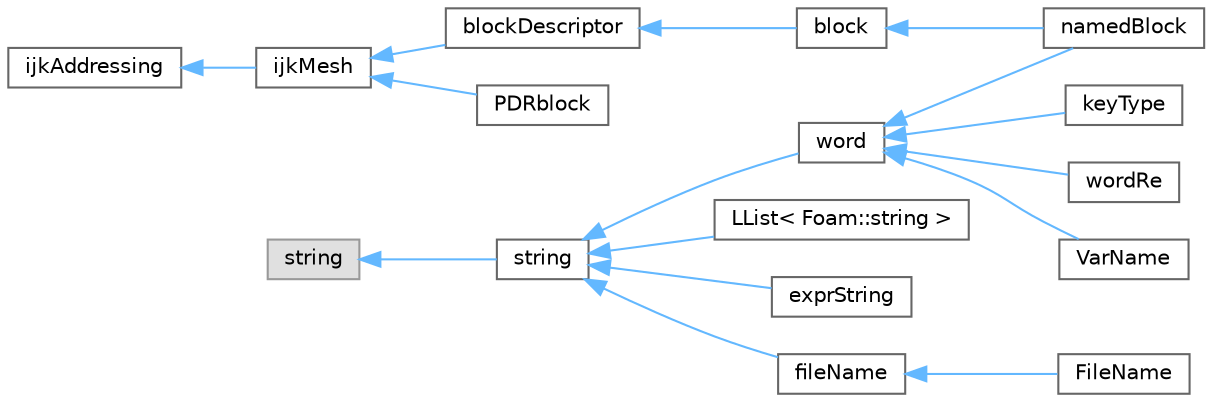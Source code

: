digraph "Graphical Class Hierarchy"
{
 // LATEX_PDF_SIZE
  bgcolor="transparent";
  edge [fontname=Helvetica,fontsize=10,labelfontname=Helvetica,labelfontsize=10];
  node [fontname=Helvetica,fontsize=10,shape=box,height=0.2,width=0.4];
  rankdir="LR";
  Node0 [id="Node000000",label="ijkAddressing",height=0.2,width=0.4,color="grey40", fillcolor="white", style="filled",URL="$classFoam_1_1ijkAddressing.html",tooltip="A simple i-j-k (row-major order) to linear addressing."];
  Node0 -> Node1 [id="edge4788_Node000000_Node000001",dir="back",color="steelblue1",style="solid",tooltip=" "];
  Node1 [id="Node000001",label="ijkMesh",height=0.2,width=0.4,color="grey40", fillcolor="white", style="filled",URL="$classFoam_1_1ijkMesh.html",tooltip="A simple i-j-k (row-major order) to linear addressing for a rectilinear mesh. Since the underlying me..."];
  Node1 -> Node2 [id="edge4789_Node000001_Node000002",dir="back",color="steelblue1",style="solid",tooltip=" "];
  Node2 [id="Node000002",label="PDRblock",height=0.2,width=0.4,color="grey40", fillcolor="white", style="filled",URL="$classFoam_1_1PDRblock.html",tooltip="A single block x-y-z rectilinear mesh addressable as i,j,k with simplified creation...."];
  Node1 -> Node3 [id="edge4790_Node000001_Node000003",dir="back",color="steelblue1",style="solid",tooltip=" "];
  Node3 [id="Node000003",label="blockDescriptor",height=0.2,width=0.4,color="grey40", fillcolor="white", style="filled",URL="$classFoam_1_1blockDescriptor.html",tooltip="Takes the description of the block and the list of curved edges and creates a list of points on edges..."];
  Node3 -> Node4 [id="edge4791_Node000003_Node000004",dir="back",color="steelblue1",style="solid",tooltip=" "];
  Node4 [id="Node000004",label="block",height=0.2,width=0.4,color="grey40", fillcolor="white", style="filled",URL="$classFoam_1_1block.html",tooltip="Creates a single block of cells from point coordinates, numbers of cells in each direction and an exp..."];
  Node4 -> Node5 [id="edge4792_Node000004_Node000005",dir="back",color="steelblue1",style="solid",tooltip=" "];
  Node5 [id="Node000005",label="namedBlock",height=0.2,width=0.4,color="grey40", fillcolor="white", style="filled",URL="$classFoam_1_1blocks_1_1namedBlock.html",tooltip="Gives name to a block."];
  Node15 [id="Node000015",label="string",height=0.2,width=0.4,color="grey60", fillcolor="#E0E0E0", style="filled",tooltip=" "];
  Node15 -> Node10 [id="edge4793_Node000015_Node000010",dir="back",color="steelblue1",style="solid",tooltip=" "];
  Node10 [id="Node000010",label="string",height=0.2,width=0.4,color="grey40", fillcolor="white", style="filled",URL="$classFoam_1_1string.html",tooltip="A class for handling character strings derived from std::string."];
  Node10 -> Node11 [id="edge4794_Node000010_Node000011",dir="back",color="steelblue1",style="solid",tooltip=" "];
  Node11 [id="Node000011",label="LList\< Foam::string \>",height=0.2,width=0.4,color="grey40", fillcolor="white", style="filled",URL="$classFoam_1_1LList.html",tooltip=" "];
  Node10 -> Node12 [id="edge4795_Node000010_Node000012",dir="back",color="steelblue1",style="solid",tooltip=" "];
  Node12 [id="Node000012",label="exprString",height=0.2,width=0.4,color="grey40", fillcolor="white", style="filled",URL="$classFoam_1_1expressions_1_1exprString.html",tooltip=" "];
  Node10 -> Node13 [id="edge4796_Node000010_Node000013",dir="back",color="steelblue1",style="solid",tooltip=" "];
  Node13 [id="Node000013",label="fileName",height=0.2,width=0.4,color="grey40", fillcolor="white", style="filled",URL="$classFoam_1_1fileName.html",tooltip="A class for handling file names."];
  Node13 -> Node14 [id="edge4797_Node000013_Node000014",dir="back",color="steelblue1",style="solid",tooltip=" "];
  Node14 [id="Node000014",label="FileName",height=0.2,width=0.4,color="grey40", fillcolor="white", style="filled",URL="$classFoam_1_1ensight_1_1FileName.html",tooltip="Specification of a valid Ensight file-name."];
  Node10 -> Node6 [id="edge4798_Node000010_Node000006",dir="back",color="steelblue1",style="solid",tooltip=" "];
  Node6 [id="Node000006",label="word",height=0.2,width=0.4,color="grey40", fillcolor="white", style="filled",URL="$classFoam_1_1word.html",tooltip="A class for handling words, derived from Foam::string."];
  Node6 -> Node5 [id="edge4799_Node000006_Node000005",dir="back",color="steelblue1",style="solid",tooltip=" "];
  Node6 -> Node7 [id="edge4800_Node000006_Node000007",dir="back",color="steelblue1",style="solid",tooltip=" "];
  Node7 [id="Node000007",label="VarName",height=0.2,width=0.4,color="grey40", fillcolor="white", style="filled",URL="$classFoam_1_1ensight_1_1VarName.html",tooltip="Specification of a valid Ensight variable-name."];
  Node6 -> Node8 [id="edge4801_Node000006_Node000008",dir="back",color="steelblue1",style="solid",tooltip=" "];
  Node8 [id="Node000008",label="keyType",height=0.2,width=0.4,color="grey40", fillcolor="white", style="filled",URL="$classFoam_1_1keyType.html",tooltip="A class for handling keywords in dictionaries."];
  Node6 -> Node9 [id="edge4802_Node000006_Node000009",dir="back",color="steelblue1",style="solid",tooltip=" "];
  Node9 [id="Node000009",label="wordRe",height=0.2,width=0.4,color="grey40", fillcolor="white", style="filled",URL="$classFoam_1_1wordRe.html",tooltip="A wordRe is a Foam::word, but can contain a regular expression for matching words or strings."];
}
